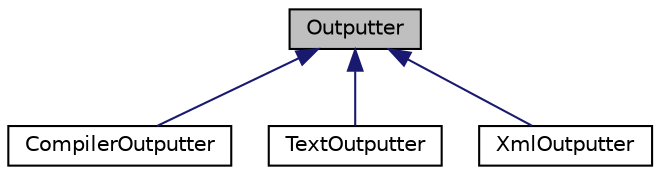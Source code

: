 digraph "Outputter"
{
  edge [fontname="Helvetica",fontsize="10",labelfontname="Helvetica",labelfontsize="10"];
  node [fontname="Helvetica",fontsize="10",shape=record];
  Node0 [label="Outputter",height=0.2,width=0.4,color="black", fillcolor="grey75", style="filled", fontcolor="black"];
  Node0 -> Node1 [dir="back",color="midnightblue",fontsize="10",style="solid",fontname="Helvetica"];
  Node1 [label="CompilerOutputter",height=0.2,width=0.4,color="black", fillcolor="white", style="filled",URL="$class_compiler_outputter.html",tooltip="Outputs a TestResultCollector in a compiler compatible format.Printing the test results in a compiler..."];
  Node0 -> Node2 [dir="back",color="midnightblue",fontsize="10",style="solid",fontname="Helvetica"];
  Node2 [label="TextOutputter",height=0.2,width=0.4,color="black", fillcolor="white", style="filled",URL="$class_text_outputter.html",tooltip="Prints a TestResultCollector to a text stream. "];
  Node0 -> Node3 [dir="back",color="midnightblue",fontsize="10",style="solid",fontname="Helvetica"];
  Node3 [label="XmlOutputter",height=0.2,width=0.4,color="black", fillcolor="white", style="filled",URL="$class_xml_outputter.html",tooltip="Outputs a TestResultCollector in XML format.Save the test result as a XML stream. ..."];
}
